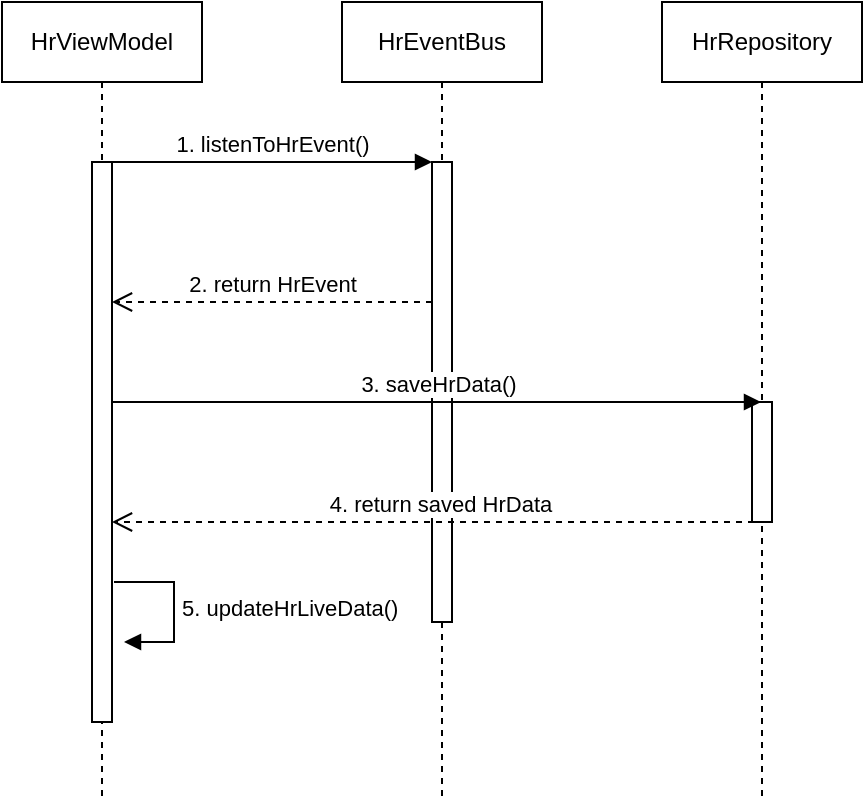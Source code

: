 <mxfile version="21.6.1" type="github">
  <diagram name="Page-1" id="qXkWyStzO-C2bLhAyOgx">
    <mxGraphModel dx="2074" dy="1078" grid="1" gridSize="10" guides="1" tooltips="1" connect="1" arrows="1" fold="1" page="1" pageScale="1" pageWidth="827" pageHeight="1169" math="0" shadow="0">
      <root>
        <mxCell id="0" />
        <mxCell id="1" parent="0" />
        <mxCell id="QuGF3FjHTxeFV66YiLuR-30" value="2. return HrEvent" style="html=1;verticalAlign=bottom;endArrow=open;dashed=1;endSize=8;edgeStyle=elbowEdgeStyle;elbow=vertical;curved=0;rounded=0;" edge="1" parent="1" source="QuGF3FjHTxeFV66YiLuR-13">
          <mxGeometry x="-0.003" relative="1" as="geometry">
            <mxPoint x="450" y="190" as="sourcePoint" />
            <mxPoint x="135" y="190" as="targetPoint" />
            <mxPoint as="offset" />
          </mxGeometry>
        </mxCell>
        <mxCell id="QuGF3FjHTxeFV66YiLuR-12" value="HrEventBus" style="shape=umlLifeline;perimeter=lifelinePerimeter;whiteSpace=wrap;html=1;container=0;dropTarget=0;collapsible=0;recursiveResize=0;outlineConnect=0;portConstraint=eastwest;newEdgeStyle={&quot;edgeStyle&quot;:&quot;elbowEdgeStyle&quot;,&quot;elbow&quot;:&quot;vertical&quot;,&quot;curved&quot;:0,&quot;rounded&quot;:0};" vertex="1" parent="1">
          <mxGeometry x="250" y="40" width="100" height="400" as="geometry" />
        </mxCell>
        <mxCell id="QuGF3FjHTxeFV66YiLuR-13" value="" style="html=1;points=[];perimeter=orthogonalPerimeter;outlineConnect=0;targetShapes=umlLifeline;portConstraint=eastwest;newEdgeStyle={&quot;edgeStyle&quot;:&quot;elbowEdgeStyle&quot;,&quot;elbow&quot;:&quot;vertical&quot;,&quot;curved&quot;:0,&quot;rounded&quot;:0};" vertex="1" parent="QuGF3FjHTxeFV66YiLuR-12">
          <mxGeometry x="45" y="80" width="10" height="230" as="geometry" />
        </mxCell>
        <mxCell id="QuGF3FjHTxeFV66YiLuR-15" value="HrViewModel" style="shape=umlLifeline;perimeter=lifelinePerimeter;whiteSpace=wrap;html=1;container=0;dropTarget=0;collapsible=0;recursiveResize=0;outlineConnect=0;portConstraint=eastwest;newEdgeStyle={&quot;edgeStyle&quot;:&quot;elbowEdgeStyle&quot;,&quot;elbow&quot;:&quot;vertical&quot;,&quot;curved&quot;:0,&quot;rounded&quot;:0};" vertex="1" parent="1">
          <mxGeometry x="80" y="40" width="100" height="400" as="geometry" />
        </mxCell>
        <mxCell id="QuGF3FjHTxeFV66YiLuR-16" value="" style="html=1;points=[];perimeter=orthogonalPerimeter;outlineConnect=0;targetShapes=umlLifeline;portConstraint=eastwest;newEdgeStyle={&quot;edgeStyle&quot;:&quot;elbowEdgeStyle&quot;,&quot;elbow&quot;:&quot;vertical&quot;,&quot;curved&quot;:0,&quot;rounded&quot;:0};" vertex="1" parent="QuGF3FjHTxeFV66YiLuR-15">
          <mxGeometry x="45" y="80" width="10" height="280" as="geometry" />
        </mxCell>
        <mxCell id="QuGF3FjHTxeFV66YiLuR-18" value="HrRepository" style="shape=umlLifeline;perimeter=lifelinePerimeter;whiteSpace=wrap;html=1;container=0;dropTarget=0;collapsible=0;recursiveResize=0;outlineConnect=0;portConstraint=eastwest;newEdgeStyle={&quot;edgeStyle&quot;:&quot;elbowEdgeStyle&quot;,&quot;elbow&quot;:&quot;vertical&quot;,&quot;curved&quot;:0,&quot;rounded&quot;:0};" vertex="1" parent="1">
          <mxGeometry x="410" y="40" width="100" height="400" as="geometry" />
        </mxCell>
        <mxCell id="QuGF3FjHTxeFV66YiLuR-19" value="" style="html=1;points=[];perimeter=orthogonalPerimeter;outlineConnect=0;targetShapes=umlLifeline;portConstraint=eastwest;newEdgeStyle={&quot;edgeStyle&quot;:&quot;elbowEdgeStyle&quot;,&quot;elbow&quot;:&quot;vertical&quot;,&quot;curved&quot;:0,&quot;rounded&quot;:0};" vertex="1" parent="QuGF3FjHTxeFV66YiLuR-18">
          <mxGeometry x="45" y="200" width="10" height="60" as="geometry" />
        </mxCell>
        <mxCell id="QuGF3FjHTxeFV66YiLuR-20" value="3. saveHrData()" style="html=1;verticalAlign=bottom;endArrow=block;edgeStyle=elbowEdgeStyle;elbow=vertical;curved=0;rounded=0;" edge="1" parent="1" source="QuGF3FjHTxeFV66YiLuR-16" target="QuGF3FjHTxeFV66YiLuR-18">
          <mxGeometry relative="1" as="geometry">
            <mxPoint x="130" y="240" as="sourcePoint" />
            <Array as="points">
              <mxPoint x="215" y="240" />
            </Array>
            <mxPoint x="310" y="240" as="targetPoint" />
            <mxPoint as="offset" />
          </mxGeometry>
        </mxCell>
        <mxCell id="QuGF3FjHTxeFV66YiLuR-21" value="4. return saved HrData" style="html=1;verticalAlign=bottom;endArrow=open;dashed=1;endSize=8;edgeStyle=elbowEdgeStyle;elbow=vertical;curved=0;rounded=0;" edge="1" parent="1" target="QuGF3FjHTxeFV66YiLuR-16">
          <mxGeometry relative="1" as="geometry">
            <mxPoint x="462" y="300" as="sourcePoint" />
            <mxPoint x="140" y="300" as="targetPoint" />
          </mxGeometry>
        </mxCell>
        <mxCell id="QuGF3FjHTxeFV66YiLuR-22" value="5. updateHrLiveData()" style="html=1;align=left;spacingLeft=2;endArrow=block;rounded=0;edgeStyle=orthogonalEdgeStyle;curved=0;rounded=0;" edge="1" parent="1">
          <mxGeometry x="0.012" relative="1" as="geometry">
            <mxPoint x="136" y="330" as="sourcePoint" />
            <Array as="points">
              <mxPoint x="166" y="360" />
            </Array>
            <mxPoint x="141" y="360" as="targetPoint" />
            <mxPoint as="offset" />
          </mxGeometry>
        </mxCell>
        <mxCell id="QuGF3FjHTxeFV66YiLuR-29" value="1. listenToHrEvent()" style="html=1;verticalAlign=bottom;endArrow=block;edgeStyle=elbowEdgeStyle;elbow=vertical;curved=0;rounded=0;" edge="1" parent="1" target="QuGF3FjHTxeFV66YiLuR-13">
          <mxGeometry x="-0.003" width="80" relative="1" as="geometry">
            <mxPoint x="134.5" y="120" as="sourcePoint" />
            <mxPoint x="300" y="120" as="targetPoint" />
            <Array as="points" />
            <mxPoint as="offset" />
          </mxGeometry>
        </mxCell>
      </root>
    </mxGraphModel>
  </diagram>
</mxfile>
